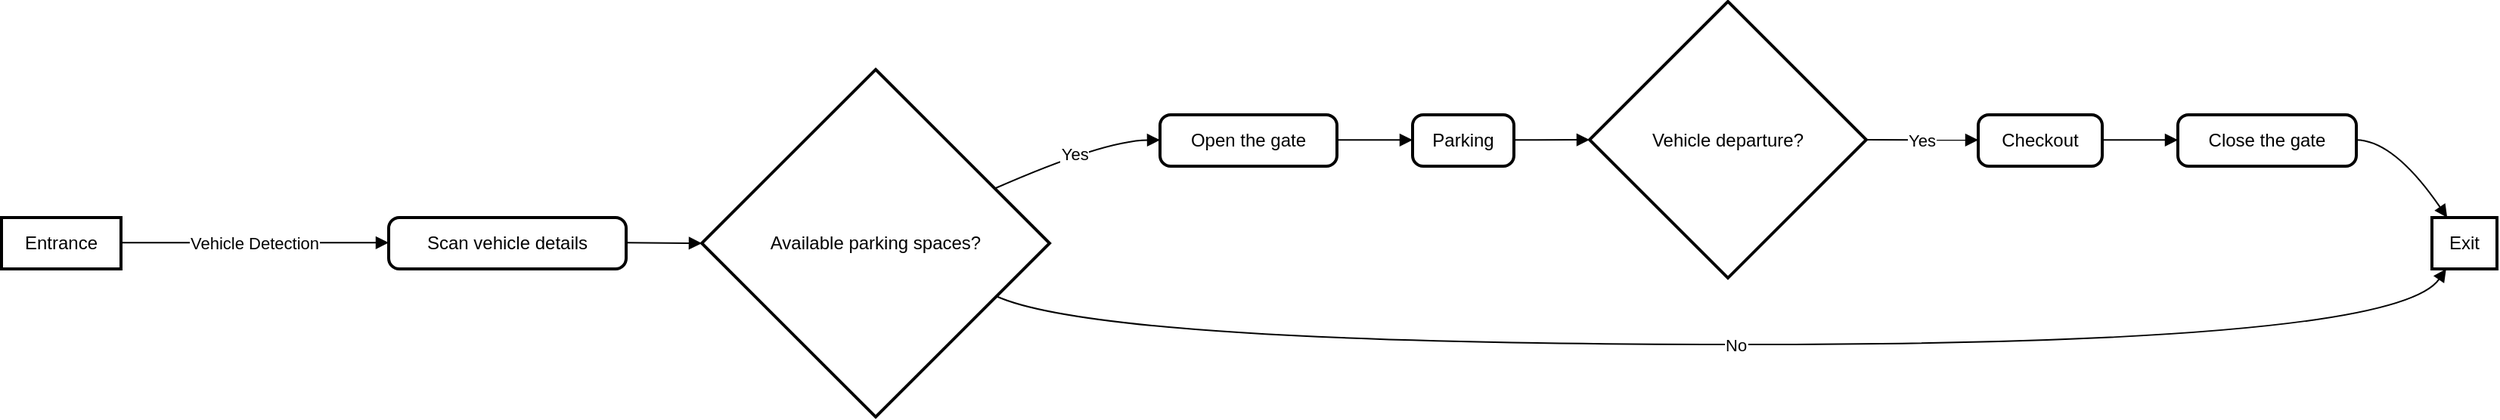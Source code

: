 <mxfile version="24.6.4" type="github">
  <diagram name="Page-1" id="ZMjVapAwDmKk5SpMNlCD">
    <mxGraphModel>
      <root>
        <mxCell id="0" />
        <mxCell id="1" parent="0" />
        <mxCell id="2" value="Entrance" style="whiteSpace=wrap;strokeWidth=2;" vertex="1" parent="1">
          <mxGeometry y="143" width="79" height="34" as="geometry" />
        </mxCell>
        <mxCell id="3" value="Scan vehicle details" style="rounded=1;absoluteArcSize=1;arcSize=14;whiteSpace=wrap;strokeWidth=2;" vertex="1" parent="1">
          <mxGeometry x="256" y="143" width="157" height="34" as="geometry" />
        </mxCell>
        <mxCell id="4" value="Available parking spaces?" style="rhombus;strokeWidth=2;whiteSpace=wrap;" vertex="1" parent="1">
          <mxGeometry x="463" y="45" width="230" height="230" as="geometry" />
        </mxCell>
        <mxCell id="5" value="Open the gate" style="rounded=1;absoluteArcSize=1;arcSize=14;whiteSpace=wrap;strokeWidth=2;" vertex="1" parent="1">
          <mxGeometry x="766" y="75" width="117" height="34" as="geometry" />
        </mxCell>
        <mxCell id="6" value="Parking" style="rounded=1;absoluteArcSize=1;arcSize=14;whiteSpace=wrap;strokeWidth=2;" vertex="1" parent="1">
          <mxGeometry x="933" y="75" width="67" height="34" as="geometry" />
        </mxCell>
        <mxCell id="7" value="Vehicle departure?" style="rhombus;strokeWidth=2;whiteSpace=wrap;" vertex="1" parent="1">
          <mxGeometry x="1050" width="183" height="183" as="geometry" />
        </mxCell>
        <mxCell id="8" value="Checkout" style="rounded=1;absoluteArcSize=1;arcSize=14;whiteSpace=wrap;strokeWidth=2;" vertex="1" parent="1">
          <mxGeometry x="1307" y="75" width="82" height="34" as="geometry" />
        </mxCell>
        <mxCell id="9" value="Close the gate" style="rounded=1;absoluteArcSize=1;arcSize=14;whiteSpace=wrap;strokeWidth=2;" vertex="1" parent="1">
          <mxGeometry x="1439" y="75" width="118" height="34" as="geometry" />
        </mxCell>
        <mxCell id="10" value="Exit" style="whiteSpace=wrap;strokeWidth=2;" vertex="1" parent="1">
          <mxGeometry x="1607" y="143" width="43" height="34" as="geometry" />
        </mxCell>
        <mxCell id="11" value="Vehicle Detection" style="curved=1;startArrow=none;endArrow=block;exitX=1;exitY=0.49;entryX=0;entryY=0.49;" edge="1" parent="1" source="2" target="3">
          <mxGeometry relative="1" as="geometry">
            <Array as="points" />
          </mxGeometry>
        </mxCell>
        <mxCell id="12" value="" style="curved=1;startArrow=none;endArrow=block;exitX=1;exitY=0.49;entryX=0;entryY=0.5;" edge="1" parent="1" source="3" target="4">
          <mxGeometry relative="1" as="geometry">
            <Array as="points" />
          </mxGeometry>
        </mxCell>
        <mxCell id="13" value="Yes" style="curved=1;startArrow=none;endArrow=block;exitX=1;exitY=0.27;entryX=0;entryY=0.49;" edge="1" parent="1" source="4" target="5">
          <mxGeometry relative="1" as="geometry">
            <Array as="points">
              <mxPoint x="729" y="92" />
            </Array>
          </mxGeometry>
        </mxCell>
        <mxCell id="14" value="" style="curved=1;startArrow=none;endArrow=block;exitX=1;exitY=0.49;entryX=0;entryY=0.49;" edge="1" parent="1" source="5" target="6">
          <mxGeometry relative="1" as="geometry">
            <Array as="points" />
          </mxGeometry>
        </mxCell>
        <mxCell id="15" value="" style="curved=1;startArrow=none;endArrow=block;exitX=1;exitY=0.49;entryX=0;entryY=0.5;" edge="1" parent="1" source="6" target="7">
          <mxGeometry relative="1" as="geometry">
            <Array as="points" />
          </mxGeometry>
        </mxCell>
        <mxCell id="16" value="Yes" style="curved=1;startArrow=none;endArrow=block;exitX=1;exitY=0.5;entryX=0;entryY=0.49;" edge="1" parent="1" source="7" target="8">
          <mxGeometry relative="1" as="geometry">
            <Array as="points" />
          </mxGeometry>
        </mxCell>
        <mxCell id="17" value="" style="curved=1;startArrow=none;endArrow=block;exitX=1;exitY=0.49;entryX=0;entryY=0.49;" edge="1" parent="1" source="8" target="9">
          <mxGeometry relative="1" as="geometry">
            <Array as="points" />
          </mxGeometry>
        </mxCell>
        <mxCell id="18" value="" style="curved=1;startArrow=none;endArrow=block;exitX=1;exitY=0.49;entryX=0.23;entryY=-0.01;" edge="1" parent="1" source="9" target="10">
          <mxGeometry relative="1" as="geometry">
            <Array as="points">
              <mxPoint x="1582" y="92" />
            </Array>
          </mxGeometry>
        </mxCell>
        <mxCell id="19" value="No" style="curved=1;startArrow=none;endArrow=block;exitX=1;exitY=0.72;entryX=0.23;entryY=0.98;" edge="1" parent="1" source="4" target="10">
          <mxGeometry relative="1" as="geometry">
            <Array as="points">
              <mxPoint x="729" y="227" />
              <mxPoint x="1582" y="227" />
            </Array>
          </mxGeometry>
        </mxCell>
      </root>
    </mxGraphModel>
  </diagram>
</mxfile>
